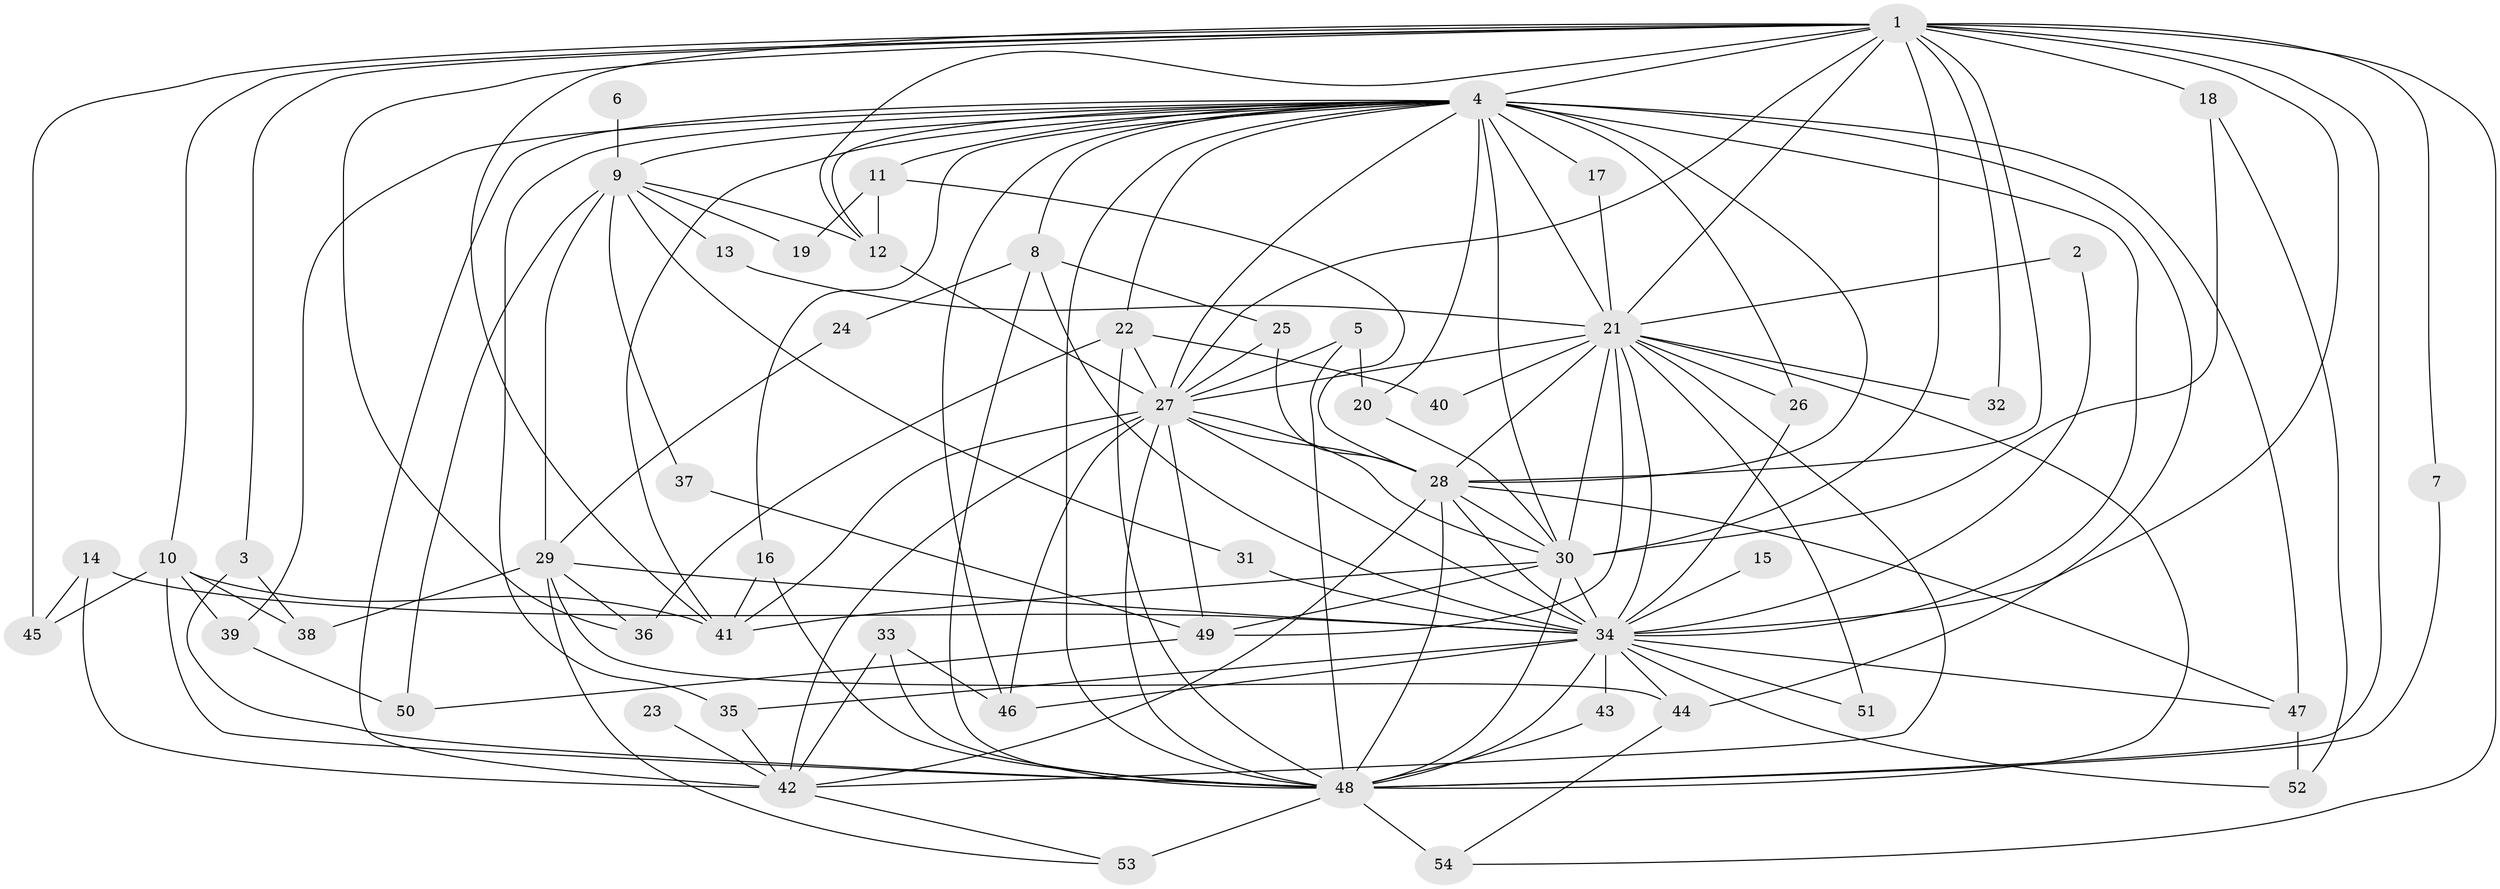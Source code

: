 // original degree distribution, {26: 0.009345794392523364, 20: 0.009345794392523364, 15: 0.018691588785046728, 22: 0.009345794392523364, 14: 0.018691588785046728, 27: 0.018691588785046728, 21: 0.009345794392523364, 5: 0.056074766355140186, 4: 0.028037383177570093, 3: 0.21495327102803738, 2: 0.5514018691588785, 12: 0.009345794392523364, 6: 0.028037383177570093, 10: 0.009345794392523364, 8: 0.009345794392523364}
// Generated by graph-tools (version 1.1) at 2025/01/03/09/25 03:01:36]
// undirected, 54 vertices, 143 edges
graph export_dot {
graph [start="1"]
  node [color=gray90,style=filled];
  1;
  2;
  3;
  4;
  5;
  6;
  7;
  8;
  9;
  10;
  11;
  12;
  13;
  14;
  15;
  16;
  17;
  18;
  19;
  20;
  21;
  22;
  23;
  24;
  25;
  26;
  27;
  28;
  29;
  30;
  31;
  32;
  33;
  34;
  35;
  36;
  37;
  38;
  39;
  40;
  41;
  42;
  43;
  44;
  45;
  46;
  47;
  48;
  49;
  50;
  51;
  52;
  53;
  54;
  1 -- 3 [weight=1.0];
  1 -- 4 [weight=4.0];
  1 -- 7 [weight=1.0];
  1 -- 10 [weight=1.0];
  1 -- 12 [weight=1.0];
  1 -- 18 [weight=2.0];
  1 -- 21 [weight=2.0];
  1 -- 27 [weight=2.0];
  1 -- 28 [weight=2.0];
  1 -- 30 [weight=2.0];
  1 -- 32 [weight=1.0];
  1 -- 34 [weight=2.0];
  1 -- 36 [weight=1.0];
  1 -- 41 [weight=1.0];
  1 -- 45 [weight=1.0];
  1 -- 48 [weight=2.0];
  1 -- 54 [weight=1.0];
  2 -- 21 [weight=1.0];
  2 -- 34 [weight=1.0];
  3 -- 38 [weight=1.0];
  3 -- 48 [weight=1.0];
  4 -- 8 [weight=2.0];
  4 -- 9 [weight=2.0];
  4 -- 11 [weight=1.0];
  4 -- 12 [weight=1.0];
  4 -- 16 [weight=1.0];
  4 -- 17 [weight=1.0];
  4 -- 20 [weight=1.0];
  4 -- 21 [weight=4.0];
  4 -- 22 [weight=1.0];
  4 -- 26 [weight=1.0];
  4 -- 27 [weight=3.0];
  4 -- 28 [weight=2.0];
  4 -- 30 [weight=3.0];
  4 -- 34 [weight=3.0];
  4 -- 35 [weight=1.0];
  4 -- 39 [weight=1.0];
  4 -- 41 [weight=1.0];
  4 -- 42 [weight=1.0];
  4 -- 44 [weight=1.0];
  4 -- 46 [weight=1.0];
  4 -- 47 [weight=1.0];
  4 -- 48 [weight=3.0];
  5 -- 20 [weight=1.0];
  5 -- 27 [weight=1.0];
  5 -- 48 [weight=1.0];
  6 -- 9 [weight=1.0];
  7 -- 48 [weight=1.0];
  8 -- 24 [weight=1.0];
  8 -- 25 [weight=1.0];
  8 -- 34 [weight=1.0];
  8 -- 48 [weight=1.0];
  9 -- 12 [weight=1.0];
  9 -- 13 [weight=1.0];
  9 -- 19 [weight=1.0];
  9 -- 29 [weight=1.0];
  9 -- 31 [weight=1.0];
  9 -- 37 [weight=1.0];
  9 -- 50 [weight=1.0];
  10 -- 38 [weight=1.0];
  10 -- 39 [weight=1.0];
  10 -- 41 [weight=1.0];
  10 -- 45 [weight=1.0];
  10 -- 48 [weight=1.0];
  11 -- 12 [weight=1.0];
  11 -- 19 [weight=1.0];
  11 -- 28 [weight=1.0];
  12 -- 27 [weight=1.0];
  13 -- 21 [weight=1.0];
  14 -- 34 [weight=1.0];
  14 -- 42 [weight=1.0];
  14 -- 45 [weight=1.0];
  15 -- 34 [weight=1.0];
  16 -- 41 [weight=1.0];
  16 -- 48 [weight=1.0];
  17 -- 21 [weight=1.0];
  18 -- 30 [weight=1.0];
  18 -- 52 [weight=1.0];
  20 -- 30 [weight=1.0];
  21 -- 26 [weight=1.0];
  21 -- 27 [weight=2.0];
  21 -- 28 [weight=1.0];
  21 -- 30 [weight=1.0];
  21 -- 32 [weight=2.0];
  21 -- 34 [weight=1.0];
  21 -- 40 [weight=1.0];
  21 -- 42 [weight=1.0];
  21 -- 48 [weight=1.0];
  21 -- 49 [weight=1.0];
  21 -- 51 [weight=1.0];
  22 -- 27 [weight=1.0];
  22 -- 36 [weight=1.0];
  22 -- 40 [weight=2.0];
  22 -- 48 [weight=1.0];
  23 -- 42 [weight=1.0];
  24 -- 29 [weight=1.0];
  25 -- 27 [weight=1.0];
  25 -- 28 [weight=1.0];
  26 -- 34 [weight=1.0];
  27 -- 28 [weight=1.0];
  27 -- 30 [weight=1.0];
  27 -- 34 [weight=1.0];
  27 -- 41 [weight=1.0];
  27 -- 42 [weight=1.0];
  27 -- 46 [weight=2.0];
  27 -- 48 [weight=1.0];
  27 -- 49 [weight=1.0];
  28 -- 30 [weight=1.0];
  28 -- 34 [weight=2.0];
  28 -- 42 [weight=1.0];
  28 -- 47 [weight=1.0];
  28 -- 48 [weight=2.0];
  29 -- 34 [weight=1.0];
  29 -- 36 [weight=1.0];
  29 -- 38 [weight=1.0];
  29 -- 44 [weight=2.0];
  29 -- 53 [weight=1.0];
  30 -- 34 [weight=1.0];
  30 -- 41 [weight=1.0];
  30 -- 48 [weight=1.0];
  30 -- 49 [weight=1.0];
  31 -- 34 [weight=2.0];
  33 -- 42 [weight=1.0];
  33 -- 46 [weight=1.0];
  33 -- 48 [weight=1.0];
  34 -- 35 [weight=1.0];
  34 -- 43 [weight=1.0];
  34 -- 44 [weight=1.0];
  34 -- 46 [weight=1.0];
  34 -- 47 [weight=1.0];
  34 -- 48 [weight=2.0];
  34 -- 51 [weight=1.0];
  34 -- 52 [weight=1.0];
  35 -- 42 [weight=1.0];
  37 -- 49 [weight=1.0];
  39 -- 50 [weight=1.0];
  42 -- 53 [weight=1.0];
  43 -- 48 [weight=1.0];
  44 -- 54 [weight=1.0];
  47 -- 52 [weight=1.0];
  48 -- 53 [weight=2.0];
  48 -- 54 [weight=2.0];
  49 -- 50 [weight=1.0];
}
